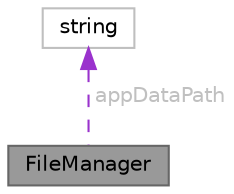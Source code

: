 digraph "FileManager"
{
 // LATEX_PDF_SIZE
  bgcolor="transparent";
  edge [fontname=Helvetica,fontsize=10,labelfontname=Helvetica,labelfontsize=10];
  node [fontname=Helvetica,fontsize=10,shape=box,height=0.2,width=0.4];
  Node1 [id="Node000001",label="FileManager",height=0.2,width=0.4,color="gray40", fillcolor="grey60", style="filled", fontcolor="black",tooltip="The FileManager class is responsible for managing file operations such as loading,..."];
  Node2 -> Node1 [id="edge1_Node000001_Node000002",dir="back",color="darkorchid3",style="dashed",tooltip=" ",label=" appDataPath",fontcolor="grey" ];
  Node2 [id="Node000002",label="string",height=0.2,width=0.4,color="grey75", fillcolor="white", style="filled",tooltip=" "];
}
